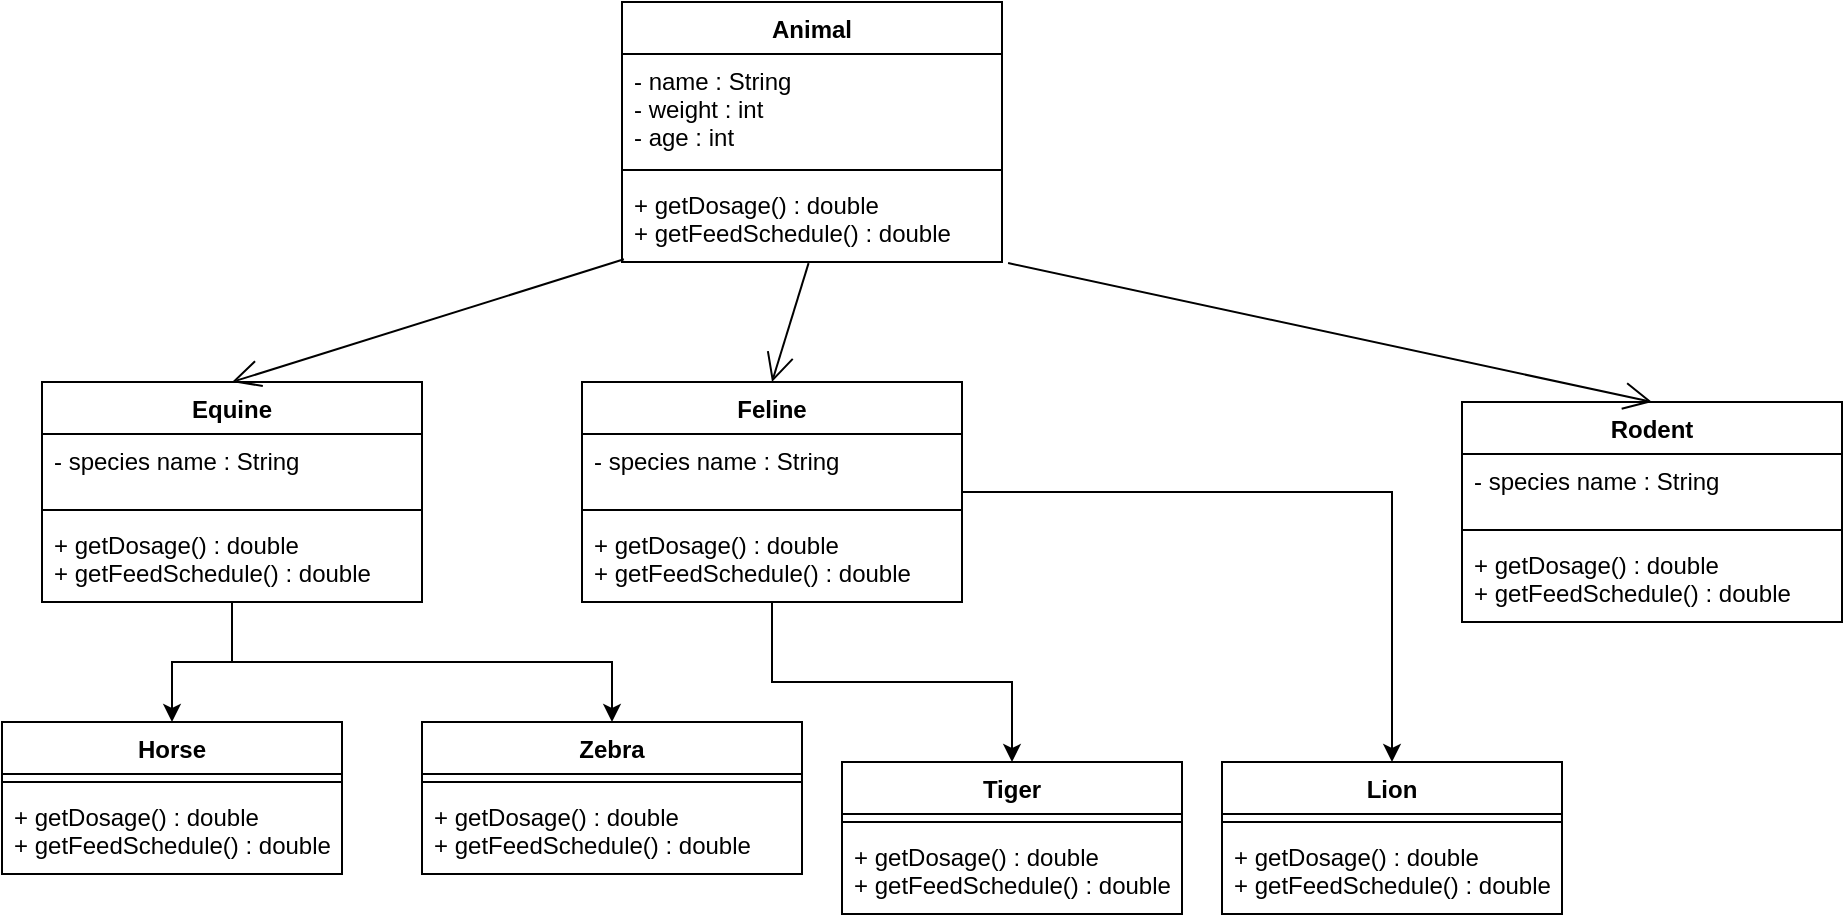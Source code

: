 <mxfile version="14.9.3" type="device"><diagram id="I7F8ipVn7V9h9vQiyD4M" name="Page-1"><mxGraphModel dx="1221" dy="681" grid="1" gridSize="10" guides="1" tooltips="1" connect="1" arrows="1" fold="1" page="1" pageScale="1" pageWidth="827" pageHeight="1169" math="0" shadow="0"><root><mxCell id="0"/><mxCell id="1" parent="0"/><mxCell id="uwAAs4zYMFu6BS2hjPeQ-1" value="Animal" style="swimlane;fontStyle=1;align=center;verticalAlign=top;childLayout=stackLayout;horizontal=1;startSize=26;horizontalStack=0;resizeParent=1;resizeParentMax=0;resizeLast=0;collapsible=1;marginBottom=0;" vertex="1" parent="1"><mxGeometry x="330" y="20" width="190" height="130" as="geometry"/></mxCell><mxCell id="uwAAs4zYMFu6BS2hjPeQ-2" value="- name : String&#10;- weight : int&#10;- age : int" style="text;strokeColor=none;fillColor=none;align=left;verticalAlign=top;spacingLeft=4;spacingRight=4;overflow=hidden;rotatable=0;points=[[0,0.5],[1,0.5]];portConstraint=eastwest;" vertex="1" parent="uwAAs4zYMFu6BS2hjPeQ-1"><mxGeometry y="26" width="190" height="54" as="geometry"/></mxCell><mxCell id="uwAAs4zYMFu6BS2hjPeQ-3" value="" style="line;strokeWidth=1;fillColor=none;align=left;verticalAlign=middle;spacingTop=-1;spacingLeft=3;spacingRight=3;rotatable=0;labelPosition=right;points=[];portConstraint=eastwest;" vertex="1" parent="uwAAs4zYMFu6BS2hjPeQ-1"><mxGeometry y="80" width="190" height="8" as="geometry"/></mxCell><mxCell id="uwAAs4zYMFu6BS2hjPeQ-4" value="+ getDosage() : double&#10;+ getFeedSchedule() : double" style="text;strokeColor=none;fillColor=none;align=left;verticalAlign=top;spacingLeft=4;spacingRight=4;overflow=hidden;rotatable=0;points=[[0,0.5],[1,0.5]];portConstraint=eastwest;" vertex="1" parent="uwAAs4zYMFu6BS2hjPeQ-1"><mxGeometry y="88" width="190" height="42" as="geometry"/></mxCell><mxCell id="uwAAs4zYMFu6BS2hjPeQ-37" style="edgeStyle=orthogonalEdgeStyle;rounded=0;orthogonalLoop=1;jettySize=auto;html=1;entryX=0.5;entryY=0;entryDx=0;entryDy=0;" edge="1" parent="1" source="uwAAs4zYMFu6BS2hjPeQ-6" target="uwAAs4zYMFu6BS2hjPeQ-21"><mxGeometry relative="1" as="geometry"/></mxCell><mxCell id="uwAAs4zYMFu6BS2hjPeQ-38" style="edgeStyle=orthogonalEdgeStyle;rounded=0;orthogonalLoop=1;jettySize=auto;html=1;" edge="1" parent="1" source="uwAAs4zYMFu6BS2hjPeQ-6" target="uwAAs4zYMFu6BS2hjPeQ-25"><mxGeometry relative="1" as="geometry"/></mxCell><mxCell id="uwAAs4zYMFu6BS2hjPeQ-6" value="Equine" style="swimlane;fontStyle=1;align=center;verticalAlign=top;childLayout=stackLayout;horizontal=1;startSize=26;horizontalStack=0;resizeParent=1;resizeParentMax=0;resizeLast=0;collapsible=1;marginBottom=0;" vertex="1" parent="1"><mxGeometry x="40" y="210" width="190" height="110" as="geometry"/></mxCell><mxCell id="uwAAs4zYMFu6BS2hjPeQ-7" value="- species name : String" style="text;strokeColor=none;fillColor=none;align=left;verticalAlign=top;spacingLeft=4;spacingRight=4;overflow=hidden;rotatable=0;points=[[0,0.5],[1,0.5]];portConstraint=eastwest;" vertex="1" parent="uwAAs4zYMFu6BS2hjPeQ-6"><mxGeometry y="26" width="190" height="34" as="geometry"/></mxCell><mxCell id="uwAAs4zYMFu6BS2hjPeQ-8" value="" style="line;strokeWidth=1;fillColor=none;align=left;verticalAlign=middle;spacingTop=-1;spacingLeft=3;spacingRight=3;rotatable=0;labelPosition=right;points=[];portConstraint=eastwest;" vertex="1" parent="uwAAs4zYMFu6BS2hjPeQ-6"><mxGeometry y="60" width="190" height="8" as="geometry"/></mxCell><mxCell id="uwAAs4zYMFu6BS2hjPeQ-9" value="+ getDosage() : double&#10;+ getFeedSchedule() : double" style="text;strokeColor=none;fillColor=none;align=left;verticalAlign=top;spacingLeft=4;spacingRight=4;overflow=hidden;rotatable=0;points=[[0,0.5],[1,0.5]];portConstraint=eastwest;" vertex="1" parent="uwAAs4zYMFu6BS2hjPeQ-6"><mxGeometry y="68" width="190" height="42" as="geometry"/></mxCell><mxCell id="uwAAs4zYMFu6BS2hjPeQ-39" style="edgeStyle=orthogonalEdgeStyle;rounded=0;orthogonalLoop=1;jettySize=auto;html=1;" edge="1" parent="1" source="uwAAs4zYMFu6BS2hjPeQ-10" target="uwAAs4zYMFu6BS2hjPeQ-29"><mxGeometry relative="1" as="geometry"/></mxCell><mxCell id="uwAAs4zYMFu6BS2hjPeQ-40" style="edgeStyle=orthogonalEdgeStyle;rounded=0;orthogonalLoop=1;jettySize=auto;html=1;entryX=0.5;entryY=0;entryDx=0;entryDy=0;" edge="1" parent="1" source="uwAAs4zYMFu6BS2hjPeQ-10" target="uwAAs4zYMFu6BS2hjPeQ-33"><mxGeometry relative="1" as="geometry"/></mxCell><mxCell id="uwAAs4zYMFu6BS2hjPeQ-10" value="Feline" style="swimlane;fontStyle=1;align=center;verticalAlign=top;childLayout=stackLayout;horizontal=1;startSize=26;horizontalStack=0;resizeParent=1;resizeParentMax=0;resizeLast=0;collapsible=1;marginBottom=0;" vertex="1" parent="1"><mxGeometry x="310" y="210" width="190" height="110" as="geometry"/></mxCell><mxCell id="uwAAs4zYMFu6BS2hjPeQ-11" value="- species name : String" style="text;strokeColor=none;fillColor=none;align=left;verticalAlign=top;spacingLeft=4;spacingRight=4;overflow=hidden;rotatable=0;points=[[0,0.5],[1,0.5]];portConstraint=eastwest;" vertex="1" parent="uwAAs4zYMFu6BS2hjPeQ-10"><mxGeometry y="26" width="190" height="34" as="geometry"/></mxCell><mxCell id="uwAAs4zYMFu6BS2hjPeQ-12" value="" style="line;strokeWidth=1;fillColor=none;align=left;verticalAlign=middle;spacingTop=-1;spacingLeft=3;spacingRight=3;rotatable=0;labelPosition=right;points=[];portConstraint=eastwest;" vertex="1" parent="uwAAs4zYMFu6BS2hjPeQ-10"><mxGeometry y="60" width="190" height="8" as="geometry"/></mxCell><mxCell id="uwAAs4zYMFu6BS2hjPeQ-13" value="+ getDosage() : double&#10;+ getFeedSchedule() : double" style="text;strokeColor=none;fillColor=none;align=left;verticalAlign=top;spacingLeft=4;spacingRight=4;overflow=hidden;rotatable=0;points=[[0,0.5],[1,0.5]];portConstraint=eastwest;" vertex="1" parent="uwAAs4zYMFu6BS2hjPeQ-10"><mxGeometry y="68" width="190" height="42" as="geometry"/></mxCell><mxCell id="uwAAs4zYMFu6BS2hjPeQ-14" value="Rodent" style="swimlane;fontStyle=1;align=center;verticalAlign=top;childLayout=stackLayout;horizontal=1;startSize=26;horizontalStack=0;resizeParent=1;resizeParentMax=0;resizeLast=0;collapsible=1;marginBottom=0;" vertex="1" parent="1"><mxGeometry x="750" y="220" width="190" height="110" as="geometry"/></mxCell><mxCell id="uwAAs4zYMFu6BS2hjPeQ-15" value="- species name : String" style="text;strokeColor=none;fillColor=none;align=left;verticalAlign=top;spacingLeft=4;spacingRight=4;overflow=hidden;rotatable=0;points=[[0,0.5],[1,0.5]];portConstraint=eastwest;" vertex="1" parent="uwAAs4zYMFu6BS2hjPeQ-14"><mxGeometry y="26" width="190" height="34" as="geometry"/></mxCell><mxCell id="uwAAs4zYMFu6BS2hjPeQ-16" value="" style="line;strokeWidth=1;fillColor=none;align=left;verticalAlign=middle;spacingTop=-1;spacingLeft=3;spacingRight=3;rotatable=0;labelPosition=right;points=[];portConstraint=eastwest;" vertex="1" parent="uwAAs4zYMFu6BS2hjPeQ-14"><mxGeometry y="60" width="190" height="8" as="geometry"/></mxCell><mxCell id="uwAAs4zYMFu6BS2hjPeQ-17" value="+ getDosage() : double&#10;+ getFeedSchedule() : double" style="text;strokeColor=none;fillColor=none;align=left;verticalAlign=top;spacingLeft=4;spacingRight=4;overflow=hidden;rotatable=0;points=[[0,0.5],[1,0.5]];portConstraint=eastwest;" vertex="1" parent="uwAAs4zYMFu6BS2hjPeQ-14"><mxGeometry y="68" width="190" height="42" as="geometry"/></mxCell><mxCell id="uwAAs4zYMFu6BS2hjPeQ-18" value="" style="endArrow=open;endFill=1;endSize=12;html=1;exitX=0.005;exitY=0.968;exitDx=0;exitDy=0;exitPerimeter=0;entryX=0.5;entryY=0;entryDx=0;entryDy=0;" edge="1" parent="1" source="uwAAs4zYMFu6BS2hjPeQ-4" target="uwAAs4zYMFu6BS2hjPeQ-6"><mxGeometry width="160" relative="1" as="geometry"><mxPoint x="330" y="300" as="sourcePoint"/><mxPoint x="490" y="300" as="targetPoint"/></mxGeometry></mxCell><mxCell id="uwAAs4zYMFu6BS2hjPeQ-19" value="" style="endArrow=open;endFill=1;endSize=12;html=1;exitX=0.491;exitY=1.013;exitDx=0;exitDy=0;exitPerimeter=0;entryX=0.5;entryY=0;entryDx=0;entryDy=0;" edge="1" parent="1" source="uwAAs4zYMFu6BS2hjPeQ-4" target="uwAAs4zYMFu6BS2hjPeQ-10"><mxGeometry width="160" relative="1" as="geometry"><mxPoint x="430" y="170" as="sourcePoint"/><mxPoint x="490" y="300" as="targetPoint"/></mxGeometry></mxCell><mxCell id="uwAAs4zYMFu6BS2hjPeQ-20" value="" style="endArrow=open;endFill=1;endSize=12;html=1;exitX=1.016;exitY=1.013;exitDx=0;exitDy=0;exitPerimeter=0;entryX=0.5;entryY=0;entryDx=0;entryDy=0;" edge="1" parent="1" source="uwAAs4zYMFu6BS2hjPeQ-4" target="uwAAs4zYMFu6BS2hjPeQ-14"><mxGeometry width="160" relative="1" as="geometry"><mxPoint x="330" y="300" as="sourcePoint"/><mxPoint x="490" y="300" as="targetPoint"/></mxGeometry></mxCell><mxCell id="uwAAs4zYMFu6BS2hjPeQ-21" value="Horse" style="swimlane;fontStyle=1;align=center;verticalAlign=top;childLayout=stackLayout;horizontal=1;startSize=26;horizontalStack=0;resizeParent=1;resizeParentMax=0;resizeLast=0;collapsible=1;marginBottom=0;" vertex="1" parent="1"><mxGeometry x="20" y="380" width="170" height="76" as="geometry"/></mxCell><mxCell id="uwAAs4zYMFu6BS2hjPeQ-23" value="" style="line;strokeWidth=1;fillColor=none;align=left;verticalAlign=middle;spacingTop=-1;spacingLeft=3;spacingRight=3;rotatable=0;labelPosition=right;points=[];portConstraint=eastwest;" vertex="1" parent="uwAAs4zYMFu6BS2hjPeQ-21"><mxGeometry y="26" width="170" height="8" as="geometry"/></mxCell><mxCell id="uwAAs4zYMFu6BS2hjPeQ-24" value="+ getDosage() : double&#10;+ getFeedSchedule() : double" style="text;strokeColor=none;fillColor=none;align=left;verticalAlign=top;spacingLeft=4;spacingRight=4;overflow=hidden;rotatable=0;points=[[0,0.5],[1,0.5]];portConstraint=eastwest;" vertex="1" parent="uwAAs4zYMFu6BS2hjPeQ-21"><mxGeometry y="34" width="170" height="42" as="geometry"/></mxCell><mxCell id="uwAAs4zYMFu6BS2hjPeQ-25" value="Zebra" style="swimlane;fontStyle=1;align=center;verticalAlign=top;childLayout=stackLayout;horizontal=1;startSize=26;horizontalStack=0;resizeParent=1;resizeParentMax=0;resizeLast=0;collapsible=1;marginBottom=0;" vertex="1" parent="1"><mxGeometry x="230" y="380" width="190" height="76" as="geometry"/></mxCell><mxCell id="uwAAs4zYMFu6BS2hjPeQ-27" value="" style="line;strokeWidth=1;fillColor=none;align=left;verticalAlign=middle;spacingTop=-1;spacingLeft=3;spacingRight=3;rotatable=0;labelPosition=right;points=[];portConstraint=eastwest;" vertex="1" parent="uwAAs4zYMFu6BS2hjPeQ-25"><mxGeometry y="26" width="190" height="8" as="geometry"/></mxCell><mxCell id="uwAAs4zYMFu6BS2hjPeQ-28" value="+ getDosage() : double&#10;+ getFeedSchedule() : double" style="text;strokeColor=none;fillColor=none;align=left;verticalAlign=top;spacingLeft=4;spacingRight=4;overflow=hidden;rotatable=0;points=[[0,0.5],[1,0.5]];portConstraint=eastwest;" vertex="1" parent="uwAAs4zYMFu6BS2hjPeQ-25"><mxGeometry y="34" width="190" height="42" as="geometry"/></mxCell><mxCell id="uwAAs4zYMFu6BS2hjPeQ-29" value="Tiger" style="swimlane;fontStyle=1;align=center;verticalAlign=top;childLayout=stackLayout;horizontal=1;startSize=26;horizontalStack=0;resizeParent=1;resizeParentMax=0;resizeLast=0;collapsible=1;marginBottom=0;" vertex="1" parent="1"><mxGeometry x="440" y="400" width="170" height="76" as="geometry"/></mxCell><mxCell id="uwAAs4zYMFu6BS2hjPeQ-31" value="" style="line;strokeWidth=1;fillColor=none;align=left;verticalAlign=middle;spacingTop=-1;spacingLeft=3;spacingRight=3;rotatable=0;labelPosition=right;points=[];portConstraint=eastwest;" vertex="1" parent="uwAAs4zYMFu6BS2hjPeQ-29"><mxGeometry y="26" width="170" height="8" as="geometry"/></mxCell><mxCell id="uwAAs4zYMFu6BS2hjPeQ-32" value="+ getDosage() : double&#10;+ getFeedSchedule() : double" style="text;strokeColor=none;fillColor=none;align=left;verticalAlign=top;spacingLeft=4;spacingRight=4;overflow=hidden;rotatable=0;points=[[0,0.5],[1,0.5]];portConstraint=eastwest;" vertex="1" parent="uwAAs4zYMFu6BS2hjPeQ-29"><mxGeometry y="34" width="170" height="42" as="geometry"/></mxCell><mxCell id="uwAAs4zYMFu6BS2hjPeQ-33" value="Lion" style="swimlane;fontStyle=1;align=center;verticalAlign=top;childLayout=stackLayout;horizontal=1;startSize=26;horizontalStack=0;resizeParent=1;resizeParentMax=0;resizeLast=0;collapsible=1;marginBottom=0;" vertex="1" parent="1"><mxGeometry x="630" y="400" width="170" height="76" as="geometry"/></mxCell><mxCell id="uwAAs4zYMFu6BS2hjPeQ-35" value="" style="line;strokeWidth=1;fillColor=none;align=left;verticalAlign=middle;spacingTop=-1;spacingLeft=3;spacingRight=3;rotatable=0;labelPosition=right;points=[];portConstraint=eastwest;" vertex="1" parent="uwAAs4zYMFu6BS2hjPeQ-33"><mxGeometry y="26" width="170" height="8" as="geometry"/></mxCell><mxCell id="uwAAs4zYMFu6BS2hjPeQ-36" value="+ getDosage() : double&#10;+ getFeedSchedule() : double" style="text;strokeColor=none;fillColor=none;align=left;verticalAlign=top;spacingLeft=4;spacingRight=4;overflow=hidden;rotatable=0;points=[[0,0.5],[1,0.5]];portConstraint=eastwest;" vertex="1" parent="uwAAs4zYMFu6BS2hjPeQ-33"><mxGeometry y="34" width="170" height="42" as="geometry"/></mxCell></root></mxGraphModel></diagram></mxfile>